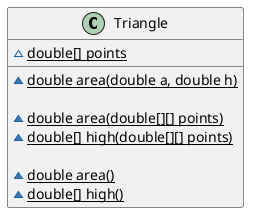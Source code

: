 @startuml

class Triangle {
~{static} double[] points

~{static} double area(double a, double h)

~{static} double area(double[][] points)
~{static} double[] high(double[][] points)

~{static} double area()
~{static} double[] high()

}


@enduml